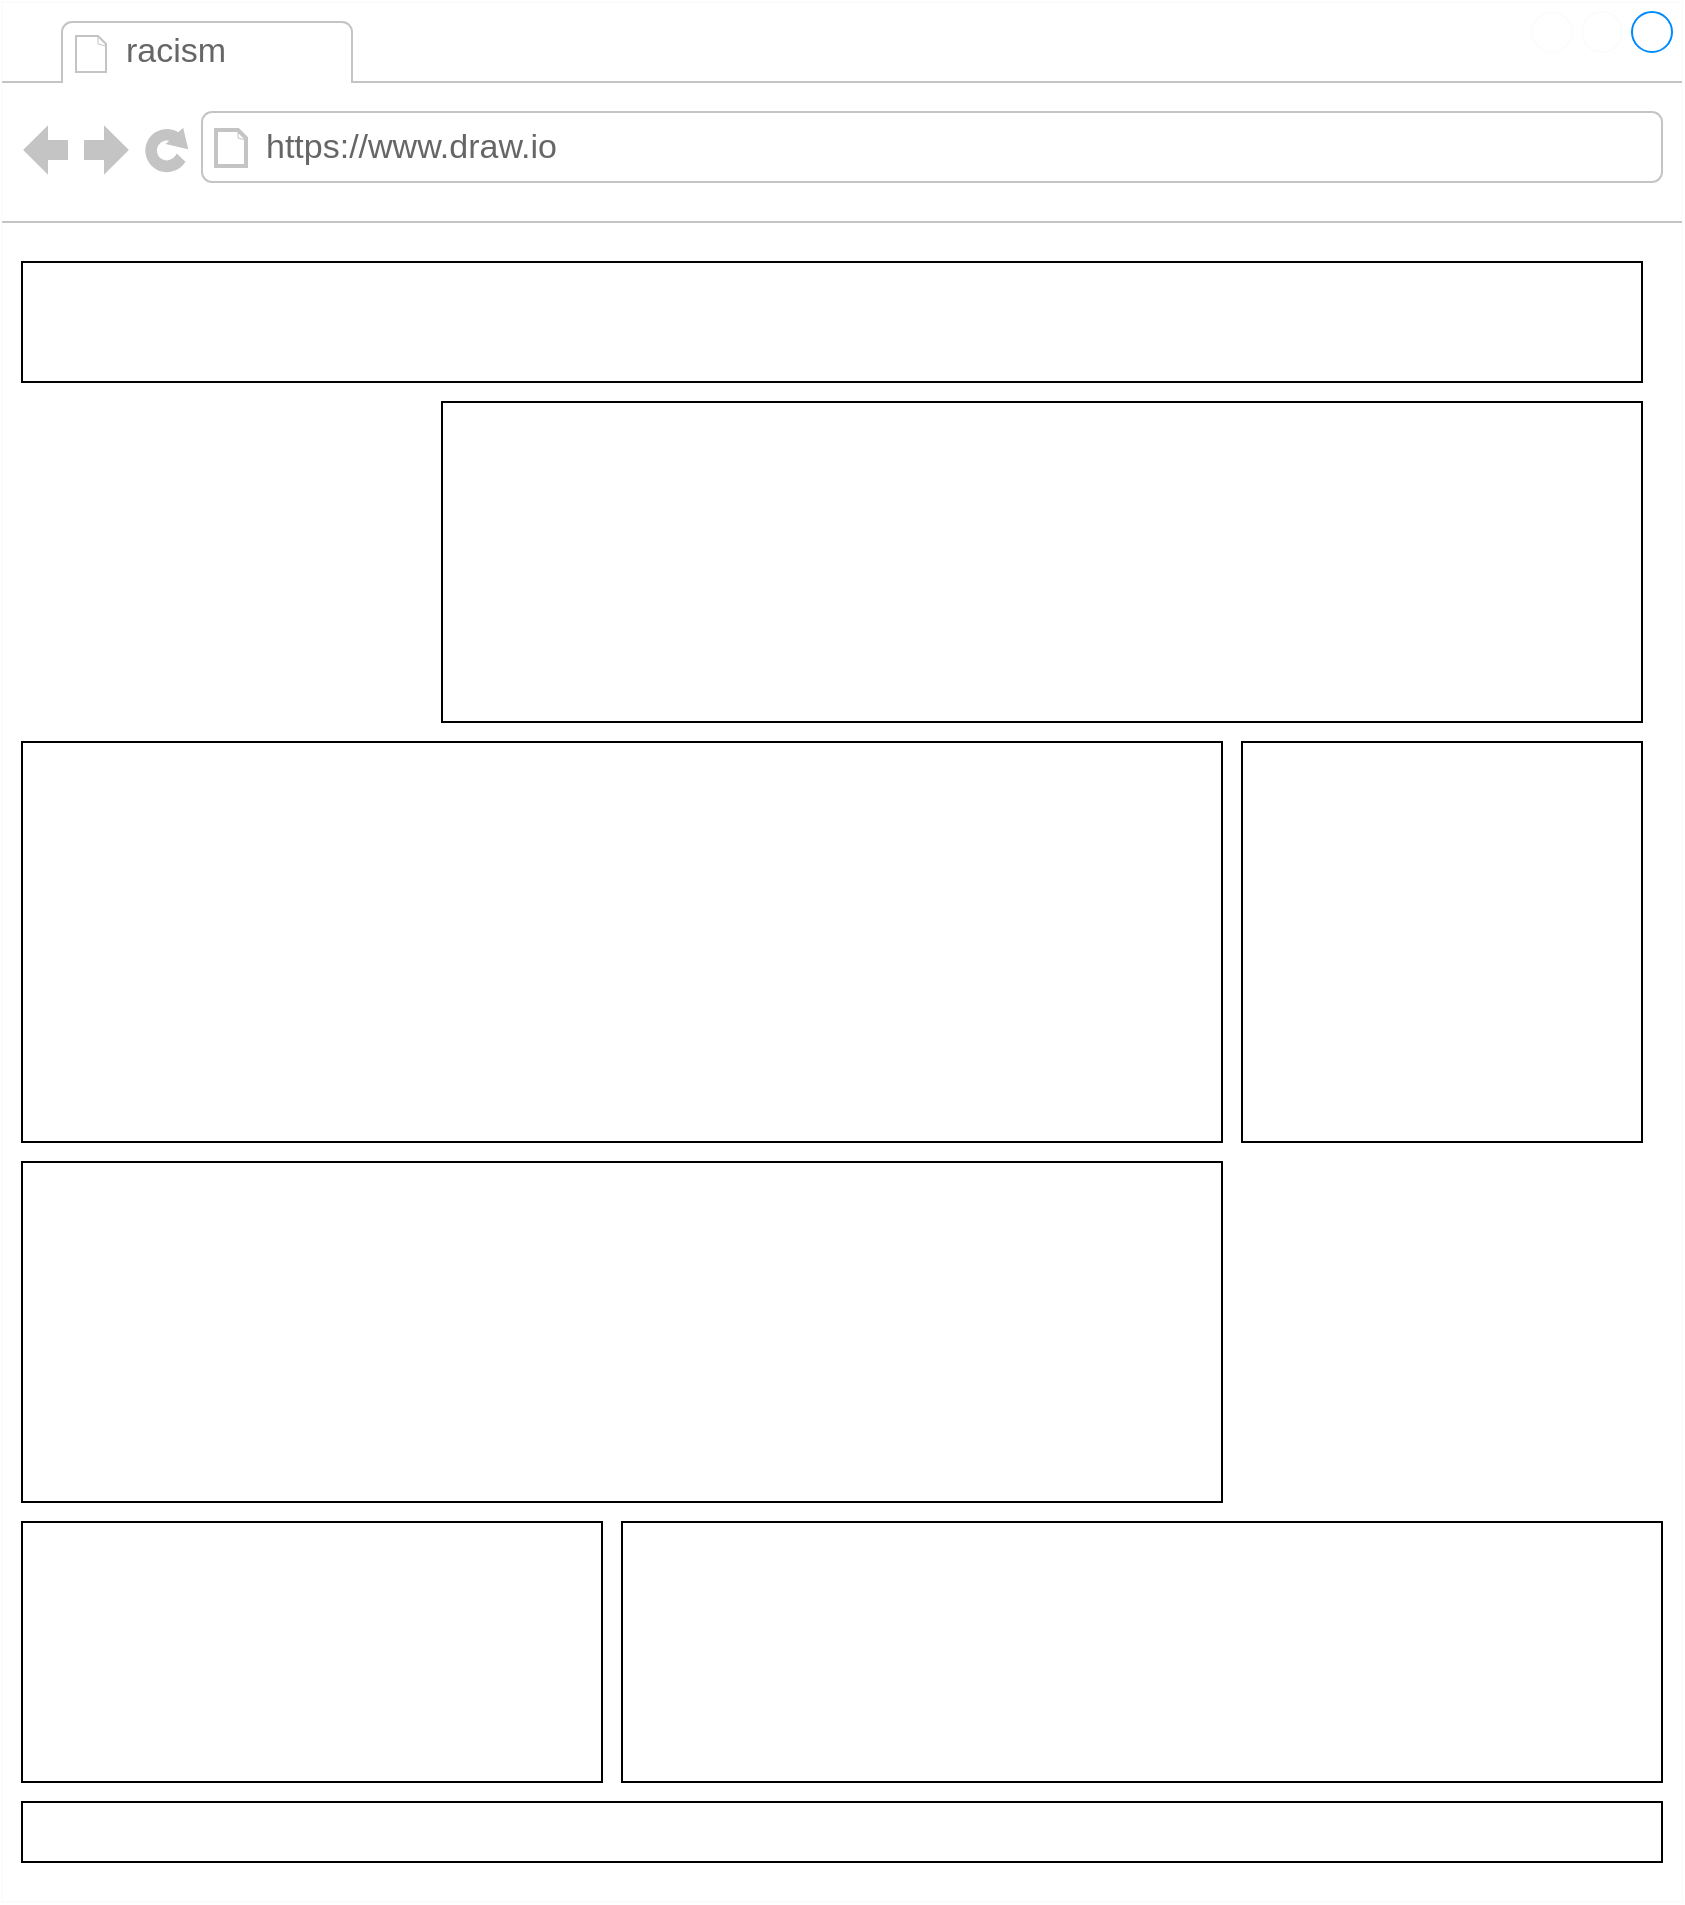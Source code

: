 <mxfile version="14.6.13" type="github">
  <diagram id="TX8yhZ7MSqn7X93g5keU" name="Page-1">
    <mxGraphModel dx="2272" dy="746" grid="1" gridSize="10" guides="1" tooltips="1" connect="1" arrows="1" fold="1" page="1" pageScale="1" pageWidth="850" pageHeight="1100" math="0" shadow="0">
      <root>
        <mxCell id="0" />
        <mxCell id="1" parent="0" />
        <mxCell id="1TkdUxBdFWEZ6PXw6-x2-6" value="" style="strokeWidth=1;shadow=0;dashed=0;align=center;html=1;shape=mxgraph.mockup.containers.browserWindow;rSize=0;strokeColor2=#008cff;strokeColor3=#c4c4c4;mainText=,;recursiveResize=0;strokeColor=#FCFCFC;" parent="1" vertex="1">
          <mxGeometry x="-830" y="120" width="840" height="950" as="geometry" />
        </mxCell>
        <mxCell id="1TkdUxBdFWEZ6PXw6-x2-7" value="racism" style="strokeWidth=1;shadow=0;dashed=0;align=center;html=1;shape=mxgraph.mockup.containers.anchor;fontSize=17;fontColor=#666666;align=left;" parent="1TkdUxBdFWEZ6PXw6-x2-6" vertex="1">
          <mxGeometry x="60" y="12" width="110" height="26" as="geometry" />
        </mxCell>
        <mxCell id="1TkdUxBdFWEZ6PXw6-x2-8" value="https://www.draw.io" style="strokeWidth=1;shadow=0;dashed=0;align=center;html=1;shape=mxgraph.mockup.containers.anchor;rSize=0;fontSize=17;fontColor=#666666;align=left;" parent="1TkdUxBdFWEZ6PXw6-x2-6" vertex="1">
          <mxGeometry x="130" y="60" width="250" height="26" as="geometry" />
        </mxCell>
        <mxCell id="1TkdUxBdFWEZ6PXw6-x2-23" value="" style="rounded=0;whiteSpace=wrap;html=1;fillColor=none;strokeColor=#030303;" parent="1TkdUxBdFWEZ6PXw6-x2-6" vertex="1">
          <mxGeometry x="10" y="130" width="810" height="60" as="geometry" />
        </mxCell>
        <mxCell id="IpLV5hRzWQkR-cn8Zp70-1" value="" style="rounded=0;whiteSpace=wrap;html=1;" vertex="1" parent="1TkdUxBdFWEZ6PXw6-x2-6">
          <mxGeometry x="220" y="200" width="600" height="160" as="geometry" />
        </mxCell>
        <mxCell id="IpLV5hRzWQkR-cn8Zp70-3" value="" style="whiteSpace=wrap;html=1;aspect=fixed;" vertex="1" parent="1TkdUxBdFWEZ6PXw6-x2-6">
          <mxGeometry x="620" y="370" width="200" height="200" as="geometry" />
        </mxCell>
        <mxCell id="IpLV5hRzWQkR-cn8Zp70-4" value="" style="rounded=0;whiteSpace=wrap;html=1;" vertex="1" parent="1TkdUxBdFWEZ6PXw6-x2-6">
          <mxGeometry x="10" y="370" width="600" height="200" as="geometry" />
        </mxCell>
        <mxCell id="IpLV5hRzWQkR-cn8Zp70-6" value="" style="rounded=0;whiteSpace=wrap;html=1;" vertex="1" parent="1TkdUxBdFWEZ6PXw6-x2-6">
          <mxGeometry x="10" y="580" width="600" height="170" as="geometry" />
        </mxCell>
        <mxCell id="IpLV5hRzWQkR-cn8Zp70-8" value="" style="rounded=0;whiteSpace=wrap;html=1;" vertex="1" parent="1TkdUxBdFWEZ6PXw6-x2-6">
          <mxGeometry x="10" y="900" width="820" height="30" as="geometry" />
        </mxCell>
        <mxCell id="IpLV5hRzWQkR-cn8Zp70-10" value="" style="rounded=0;whiteSpace=wrap;html=1;" vertex="1" parent="1TkdUxBdFWEZ6PXw6-x2-6">
          <mxGeometry x="310" y="760" width="520" height="130" as="geometry" />
        </mxCell>
        <mxCell id="IpLV5hRzWQkR-cn8Zp70-12" value="" style="rounded=0;whiteSpace=wrap;html=1;" vertex="1" parent="1TkdUxBdFWEZ6PXw6-x2-6">
          <mxGeometry x="10" y="760" width="290" height="130" as="geometry" />
        </mxCell>
      </root>
    </mxGraphModel>
  </diagram>
</mxfile>

